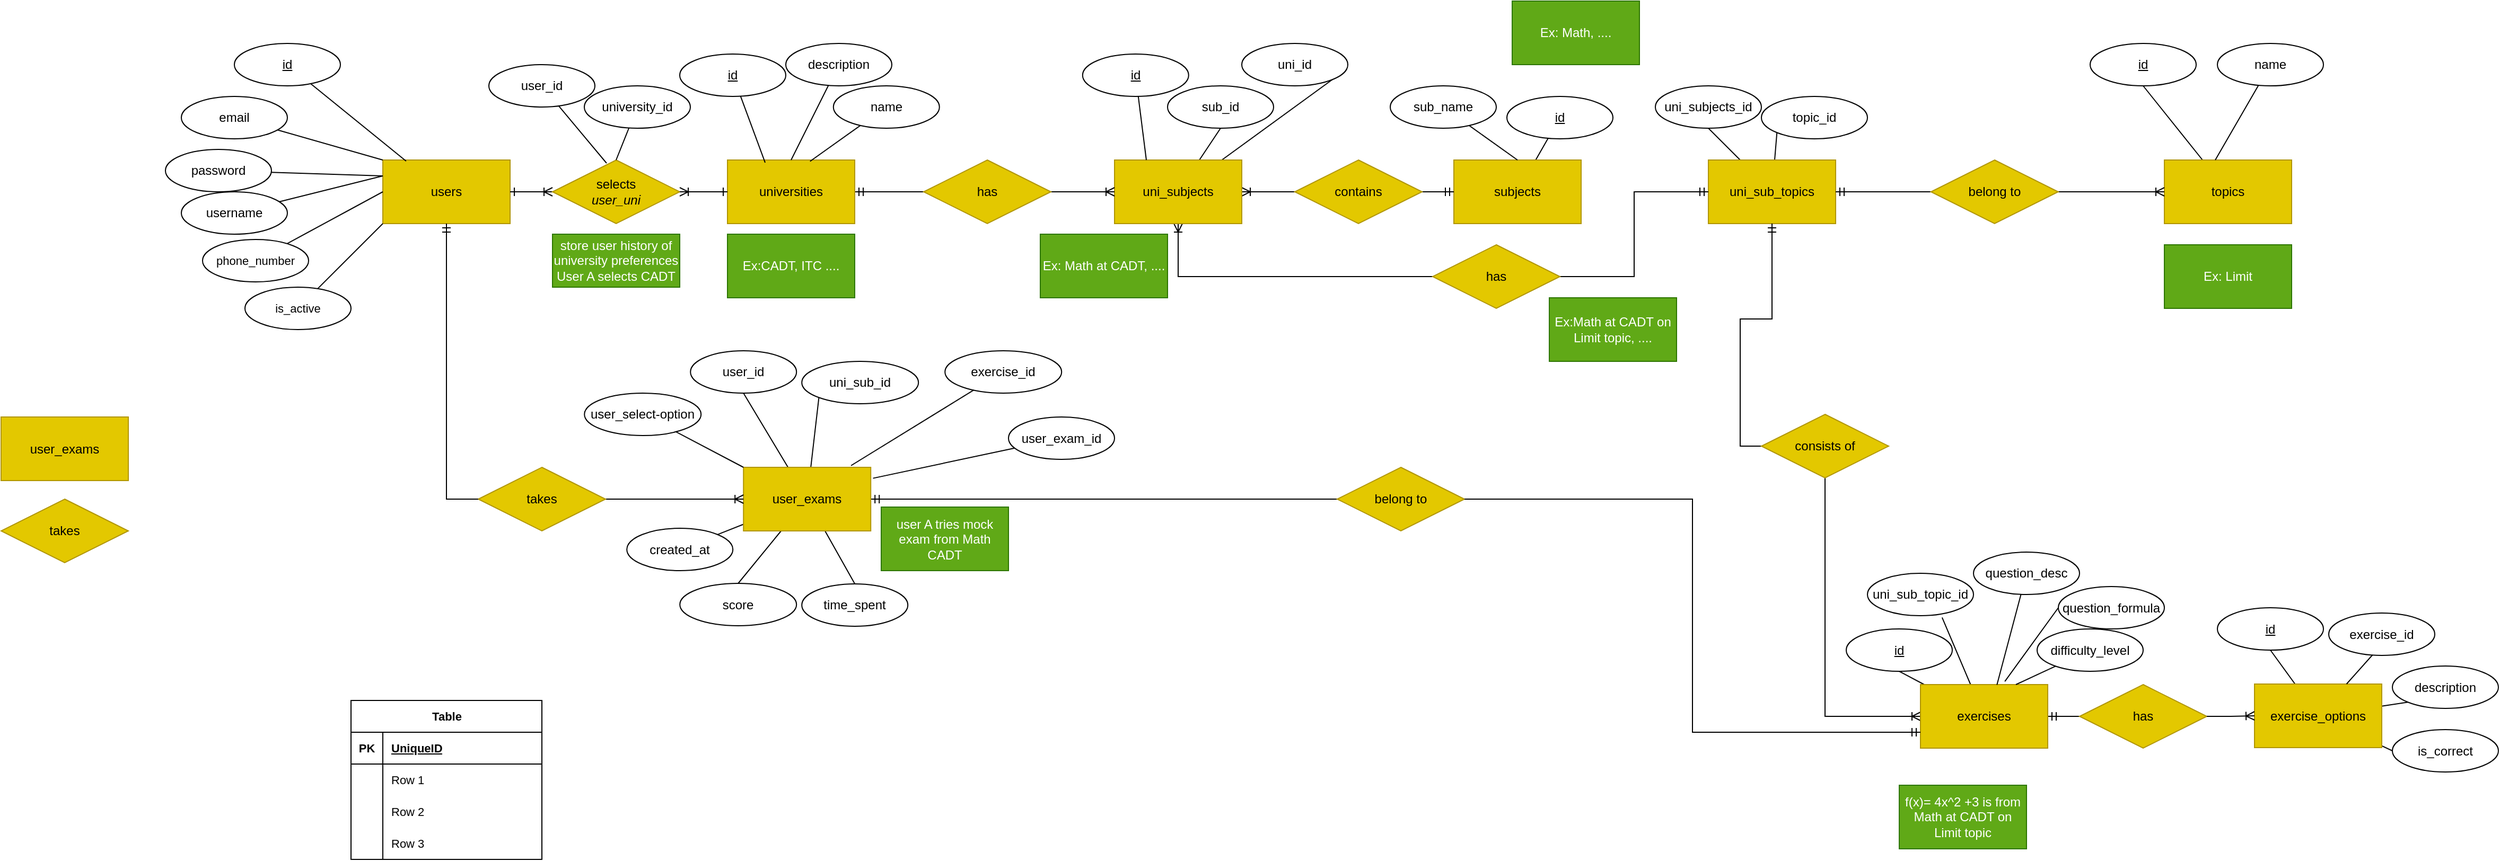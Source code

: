 <mxfile version="26.1.1">
  <diagram name="Page-1" id="yB2vBZzXFC-plw25RrgX">
    <mxGraphModel grid="1" page="1" gridSize="10" guides="1" tooltips="1" connect="1" arrows="1" fold="1" pageScale="1" pageWidth="850" pageHeight="1100" math="0" shadow="0">
      <root>
        <mxCell id="0" />
        <mxCell id="1" parent="0" />
        <mxCell id="V5lHKjBANtMKgaCOk_Js-1" style="edgeStyle=orthogonalEdgeStyle;shape=connector;rounded=0;orthogonalLoop=1;jettySize=auto;html=1;entryX=0;entryY=0.5;entryDx=0;entryDy=0;strokeColor=default;align=center;verticalAlign=middle;fontFamily=Helvetica;fontSize=11;fontColor=default;labelBackgroundColor=default;startFill=0;endArrow=none;startArrow=ERmandOne;" edge="1" parent="1" source="V5lHKjBANtMKgaCOk_Js-2" target="V5lHKjBANtMKgaCOk_Js-9">
          <mxGeometry relative="1" as="geometry" />
        </mxCell>
        <mxCell id="V5lHKjBANtMKgaCOk_Js-2" value="universities" style="rounded=0;whiteSpace=wrap;html=1;fillColor=#e3c800;fontColor=#000000;strokeColor=#B09500;" vertex="1" parent="1">
          <mxGeometry x="905" y="360" width="120" height="60" as="geometry" />
        </mxCell>
        <mxCell id="V5lHKjBANtMKgaCOk_Js-3" style="edgeStyle=orthogonalEdgeStyle;shape=connector;rounded=0;orthogonalLoop=1;jettySize=auto;html=1;entryX=0;entryY=0.5;entryDx=0;entryDy=0;strokeColor=default;align=center;verticalAlign=middle;fontFamily=Helvetica;fontSize=11;fontColor=default;labelBackgroundColor=default;startFill=0;endArrow=none;exitX=0.5;exitY=1;exitDx=0;exitDy=0;startArrow=ERoneToMany;" edge="1" parent="1" source="V5lHKjBANtMKgaCOk_Js-7" target="V5lHKjBANtMKgaCOk_Js-18">
          <mxGeometry relative="1" as="geometry">
            <Array as="points">
              <mxPoint x="1330" y="470" />
            </Array>
          </mxGeometry>
        </mxCell>
        <mxCell id="V5lHKjBANtMKgaCOk_Js-4" style="edgeStyle=orthogonalEdgeStyle;shape=connector;rounded=0;orthogonalLoop=1;jettySize=auto;html=1;entryX=0;entryY=0.5;entryDx=0;entryDy=0;strokeColor=default;align=center;verticalAlign=middle;fontFamily=Helvetica;fontSize=11;fontColor=default;labelBackgroundColor=default;startFill=0;endArrow=none;startArrow=ERoneToMany;" edge="1" parent="1" source="V5lHKjBANtMKgaCOk_Js-7" target="V5lHKjBANtMKgaCOk_Js-13">
          <mxGeometry relative="1" as="geometry" />
        </mxCell>
        <mxCell id="V5lHKjBANtMKgaCOk_Js-5" style="edgeStyle=none;shape=connector;rounded=0;orthogonalLoop=1;jettySize=auto;html=1;entryX=0.5;entryY=1;entryDx=0;entryDy=0;strokeColor=default;align=center;verticalAlign=middle;fontFamily=Helvetica;fontSize=11;fontColor=default;labelBackgroundColor=default;startFill=0;endArrow=none;" edge="1" parent="1" source="V5lHKjBANtMKgaCOk_Js-7" target="V5lHKjBANtMKgaCOk_Js-21">
          <mxGeometry relative="1" as="geometry" />
        </mxCell>
        <mxCell id="V5lHKjBANtMKgaCOk_Js-6" style="edgeStyle=none;shape=connector;rounded=0;orthogonalLoop=1;jettySize=auto;html=1;entryX=1;entryY=1;entryDx=0;entryDy=0;strokeColor=default;align=center;verticalAlign=middle;fontFamily=Helvetica;fontSize=11;fontColor=default;labelBackgroundColor=default;startFill=0;endArrow=none;" edge="1" parent="1" source="V5lHKjBANtMKgaCOk_Js-7" target="V5lHKjBANtMKgaCOk_Js-20">
          <mxGeometry relative="1" as="geometry" />
        </mxCell>
        <mxCell id="V5lHKjBANtMKgaCOk_Js-7" value="uni_subjects" style="rounded=0;whiteSpace=wrap;html=1;fillColor=#e3c800;fontColor=#000000;strokeColor=#B09500;" vertex="1" parent="1">
          <mxGeometry x="1270" y="360" width="120" height="60" as="geometry" />
        </mxCell>
        <mxCell id="V5lHKjBANtMKgaCOk_Js-8" style="edgeStyle=orthogonalEdgeStyle;shape=connector;rounded=0;orthogonalLoop=1;jettySize=auto;html=1;entryX=0;entryY=0.5;entryDx=0;entryDy=0;strokeColor=default;align=center;verticalAlign=middle;fontFamily=Helvetica;fontSize=11;fontColor=default;labelBackgroundColor=default;startFill=0;endArrow=ERoneToMany;endFill=0;" edge="1" parent="1" source="V5lHKjBANtMKgaCOk_Js-9" target="V5lHKjBANtMKgaCOk_Js-7">
          <mxGeometry relative="1" as="geometry" />
        </mxCell>
        <mxCell id="V5lHKjBANtMKgaCOk_Js-9" value="has" style="shape=rhombus;perimeter=rhombusPerimeter;whiteSpace=wrap;html=1;align=center;fillColor=#e3c800;fontColor=#000000;strokeColor=#B09500;" vertex="1" parent="1">
          <mxGeometry x="1090" y="360" width="120" height="60" as="geometry" />
        </mxCell>
        <mxCell id="V5lHKjBANtMKgaCOk_Js-10" style="rounded=0;orthogonalLoop=1;jettySize=auto;html=1;endArrow=none;startFill=0;" edge="1" parent="1" source="V5lHKjBANtMKgaCOk_Js-11" target="V5lHKjBANtMKgaCOk_Js-23">
          <mxGeometry relative="1" as="geometry" />
        </mxCell>
        <mxCell id="V5lHKjBANtMKgaCOk_Js-11" value="subjects" style="rounded=0;whiteSpace=wrap;html=1;fillColor=#e3c800;fontColor=#000000;strokeColor=#B09500;" vertex="1" parent="1">
          <mxGeometry x="1590" y="360" width="120" height="60" as="geometry" />
        </mxCell>
        <mxCell id="V5lHKjBANtMKgaCOk_Js-12" style="edgeStyle=orthogonalEdgeStyle;shape=connector;rounded=0;orthogonalLoop=1;jettySize=auto;html=1;entryX=0;entryY=0.5;entryDx=0;entryDy=0;strokeColor=default;align=center;verticalAlign=middle;fontFamily=Helvetica;fontSize=11;fontColor=default;labelBackgroundColor=default;startFill=0;endArrow=ERmandOne;endFill=0;" edge="1" parent="1" source="V5lHKjBANtMKgaCOk_Js-13" target="V5lHKjBANtMKgaCOk_Js-11">
          <mxGeometry relative="1" as="geometry" />
        </mxCell>
        <mxCell id="V5lHKjBANtMKgaCOk_Js-13" value="contains" style="shape=rhombus;perimeter=rhombusPerimeter;whiteSpace=wrap;html=1;align=center;fillColor=#e3c800;fontColor=#000000;strokeColor=#B09500;" vertex="1" parent="1">
          <mxGeometry x="1440" y="360" width="120" height="60" as="geometry" />
        </mxCell>
        <mxCell id="V5lHKjBANtMKgaCOk_Js-14" style="edgeStyle=none;shape=connector;rounded=0;orthogonalLoop=1;jettySize=auto;html=1;entryX=0.5;entryY=1;entryDx=0;entryDy=0;strokeColor=default;align=center;verticalAlign=middle;fontFamily=Helvetica;fontSize=11;fontColor=default;labelBackgroundColor=default;startFill=0;endArrow=none;" edge="1" parent="1" source="V5lHKjBANtMKgaCOk_Js-16" target="V5lHKjBANtMKgaCOk_Js-24">
          <mxGeometry relative="1" as="geometry" />
        </mxCell>
        <mxCell id="V5lHKjBANtMKgaCOk_Js-15" style="edgeStyle=none;shape=connector;rounded=0;orthogonalLoop=1;jettySize=auto;html=1;entryX=0;entryY=1;entryDx=0;entryDy=0;strokeColor=default;align=center;verticalAlign=middle;fontFamily=Helvetica;fontSize=11;fontColor=default;labelBackgroundColor=default;startFill=0;endArrow=none;" edge="1" parent="1" source="V5lHKjBANtMKgaCOk_Js-16" target="V5lHKjBANtMKgaCOk_Js-25">
          <mxGeometry relative="1" as="geometry" />
        </mxCell>
        <mxCell id="V5lHKjBANtMKgaCOk_Js-16" value="uni_sub_topics" style="rounded=0;whiteSpace=wrap;html=1;fillColor=#e3c800;fontColor=#000000;strokeColor=#B09500;" vertex="1" parent="1">
          <mxGeometry x="1830" y="360" width="120" height="60" as="geometry" />
        </mxCell>
        <mxCell id="V5lHKjBANtMKgaCOk_Js-17" style="edgeStyle=orthogonalEdgeStyle;shape=connector;rounded=0;orthogonalLoop=1;jettySize=auto;html=1;entryX=0;entryY=0.5;entryDx=0;entryDy=0;strokeColor=default;align=center;verticalAlign=middle;fontFamily=Helvetica;fontSize=11;fontColor=default;labelBackgroundColor=default;startFill=0;endArrow=ERmandOne;exitX=1;exitY=0.5;exitDx=0;exitDy=0;endFill=0;" edge="1" parent="1" source="V5lHKjBANtMKgaCOk_Js-18" target="V5lHKjBANtMKgaCOk_Js-16">
          <mxGeometry relative="1" as="geometry">
            <mxPoint x="1780" y="440" as="sourcePoint" />
          </mxGeometry>
        </mxCell>
        <mxCell id="V5lHKjBANtMKgaCOk_Js-18" value="has" style="shape=rhombus;perimeter=rhombusPerimeter;whiteSpace=wrap;html=1;align=center;fillColor=#e3c800;fontColor=#000000;strokeColor=#B09500;" vertex="1" parent="1">
          <mxGeometry x="1570" y="440" width="120" height="60" as="geometry" />
        </mxCell>
        <mxCell id="V5lHKjBANtMKgaCOk_Js-19" value="users" style="rounded=0;whiteSpace=wrap;html=1;fillColor=#e3c800;fontColor=#000000;strokeColor=#B09500;" vertex="1" parent="1">
          <mxGeometry x="580" y="360" width="120" height="60" as="geometry" />
        </mxCell>
        <mxCell id="V5lHKjBANtMKgaCOk_Js-20" value="uni_id" style="ellipse;whiteSpace=wrap;html=1;align=center;" vertex="1" parent="1">
          <mxGeometry x="1390" y="250" width="100" height="40" as="geometry" />
        </mxCell>
        <mxCell id="V5lHKjBANtMKgaCOk_Js-21" value="sub_id" style="ellipse;whiteSpace=wrap;html=1;align=center;" vertex="1" parent="1">
          <mxGeometry x="1320" y="290" width="100" height="40" as="geometry" />
        </mxCell>
        <mxCell id="V5lHKjBANtMKgaCOk_Js-22" value="Ex: Math, ...." style="rounded=0;whiteSpace=wrap;html=1;fillColor=#60a917;fontColor=#ffffff;strokeColor=#2D7600;" vertex="1" parent="1">
          <mxGeometry x="1645" y="210" width="120" height="60" as="geometry" />
        </mxCell>
        <mxCell id="V5lHKjBANtMKgaCOk_Js-23" value="id" style="ellipse;whiteSpace=wrap;html=1;align=center;fontStyle=4" vertex="1" parent="1">
          <mxGeometry x="1640" y="300" width="100" height="40" as="geometry" />
        </mxCell>
        <mxCell id="V5lHKjBANtMKgaCOk_Js-24" value="uni_subjects_id" style="ellipse;whiteSpace=wrap;html=1;align=center;" vertex="1" parent="1">
          <mxGeometry x="1780" y="290" width="100" height="40" as="geometry" />
        </mxCell>
        <mxCell id="V5lHKjBANtMKgaCOk_Js-25" value="topic_id" style="ellipse;whiteSpace=wrap;html=1;align=center;" vertex="1" parent="1">
          <mxGeometry x="1880" y="300" width="100" height="40" as="geometry" />
        </mxCell>
        <mxCell id="V5lHKjBANtMKgaCOk_Js-26" value="Ex: Math at CADT, ...." style="rounded=0;whiteSpace=wrap;html=1;fillColor=#60a917;fontColor=#ffffff;strokeColor=#2D7600;" vertex="1" parent="1">
          <mxGeometry x="1200" y="430" width="120" height="60" as="geometry" />
        </mxCell>
        <mxCell id="V5lHKjBANtMKgaCOk_Js-27" value="&lt;u&gt;id&lt;/u&gt;" style="ellipse;whiteSpace=wrap;html=1;align=center;" vertex="1" parent="1">
          <mxGeometry x="440" y="250" width="100" height="40" as="geometry" />
        </mxCell>
        <mxCell id="V5lHKjBANtMKgaCOk_Js-67" style="edgeStyle=none;shape=connector;rounded=0;orthogonalLoop=1;jettySize=auto;html=1;entryX=0;entryY=0;entryDx=0;entryDy=0;strokeColor=default;align=center;verticalAlign=middle;fontFamily=Helvetica;fontSize=11;fontColor=default;labelBackgroundColor=default;startFill=0;endArrow=none;" edge="1" parent="1" source="V5lHKjBANtMKgaCOk_Js-28" target="V5lHKjBANtMKgaCOk_Js-19">
          <mxGeometry relative="1" as="geometry" />
        </mxCell>
        <mxCell id="V5lHKjBANtMKgaCOk_Js-28" value="email" style="ellipse;whiteSpace=wrap;html=1;align=center;" vertex="1" parent="1">
          <mxGeometry x="390" y="300" width="100" height="40" as="geometry" />
        </mxCell>
        <mxCell id="V5lHKjBANtMKgaCOk_Js-66" style="edgeStyle=none;shape=connector;rounded=0;orthogonalLoop=1;jettySize=auto;html=1;entryX=0;entryY=0.25;entryDx=0;entryDy=0;strokeColor=default;align=center;verticalAlign=middle;fontFamily=Helvetica;fontSize=11;fontColor=default;labelBackgroundColor=default;startFill=0;endArrow=none;" edge="1" parent="1" source="V5lHKjBANtMKgaCOk_Js-29" target="V5lHKjBANtMKgaCOk_Js-19">
          <mxGeometry relative="1" as="geometry" />
        </mxCell>
        <mxCell id="V5lHKjBANtMKgaCOk_Js-29" value="password" style="ellipse;whiteSpace=wrap;html=1;align=center;" vertex="1" parent="1">
          <mxGeometry x="375" y="350" width="100" height="40" as="geometry" />
        </mxCell>
        <mxCell id="V5lHKjBANtMKgaCOk_Js-65" style="edgeStyle=none;shape=connector;rounded=0;orthogonalLoop=1;jettySize=auto;html=1;entryX=0;entryY=0.25;entryDx=0;entryDy=0;strokeColor=default;align=center;verticalAlign=middle;fontFamily=Helvetica;fontSize=11;fontColor=default;labelBackgroundColor=default;startFill=0;endArrow=none;" edge="1" parent="1" source="V5lHKjBANtMKgaCOk_Js-30" target="V5lHKjBANtMKgaCOk_Js-19">
          <mxGeometry relative="1" as="geometry" />
        </mxCell>
        <mxCell id="V5lHKjBANtMKgaCOk_Js-30" value="username" style="ellipse;whiteSpace=wrap;html=1;align=center;" vertex="1" parent="1">
          <mxGeometry x="390" y="390" width="100" height="40" as="geometry" />
        </mxCell>
        <mxCell id="V5lHKjBANtMKgaCOk_Js-64" style="edgeStyle=none;shape=connector;rounded=0;orthogonalLoop=1;jettySize=auto;html=1;entryX=0;entryY=0.5;entryDx=0;entryDy=0;strokeColor=default;align=center;verticalAlign=middle;fontFamily=Helvetica;fontSize=11;fontColor=default;labelBackgroundColor=default;startFill=0;endArrow=none;" edge="1" parent="1" source="V5lHKjBANtMKgaCOk_Js-31" target="V5lHKjBANtMKgaCOk_Js-19">
          <mxGeometry relative="1" as="geometry" />
        </mxCell>
        <mxCell id="V5lHKjBANtMKgaCOk_Js-31" value="phone_number" style="ellipse;whiteSpace=wrap;html=1;align=center;fontStyle=0;fontFamily=Helvetica;fontSize=11;fontColor=default;labelBackgroundColor=default;" vertex="1" parent="1">
          <mxGeometry x="410" y="435" width="100" height="40" as="geometry" />
        </mxCell>
        <mxCell id="V5lHKjBANtMKgaCOk_Js-32" value="id" style="ellipse;whiteSpace=wrap;html=1;align=center;fontStyle=4" vertex="1" parent="1">
          <mxGeometry x="860" y="260" width="100" height="40" as="geometry" />
        </mxCell>
        <mxCell id="V5lHKjBANtMKgaCOk_Js-33" style="edgeStyle=none;shape=connector;rounded=0;orthogonalLoop=1;jettySize=auto;html=1;entryX=0.296;entryY=0.04;entryDx=0;entryDy=0;entryPerimeter=0;strokeColor=default;align=center;verticalAlign=middle;fontFamily=Helvetica;fontSize=11;fontColor=default;labelBackgroundColor=default;startFill=0;endArrow=none;" edge="1" parent="1" source="V5lHKjBANtMKgaCOk_Js-32" target="V5lHKjBANtMKgaCOk_Js-2">
          <mxGeometry relative="1" as="geometry" />
        </mxCell>
        <mxCell id="V5lHKjBANtMKgaCOk_Js-34" value="name" style="ellipse;whiteSpace=wrap;html=1;align=center;" vertex="1" parent="1">
          <mxGeometry x="1004.89" y="290" width="100" height="40" as="geometry" />
        </mxCell>
        <mxCell id="V5lHKjBANtMKgaCOk_Js-35" style="edgeStyle=none;shape=connector;rounded=0;orthogonalLoop=1;jettySize=auto;html=1;entryX=0.649;entryY=0.021;entryDx=0;entryDy=0;entryPerimeter=0;strokeColor=default;align=center;verticalAlign=middle;fontFamily=Helvetica;fontSize=11;fontColor=default;labelBackgroundColor=default;startFill=0;endArrow=none;" edge="1" parent="1" source="V5lHKjBANtMKgaCOk_Js-34" target="V5lHKjBANtMKgaCOk_Js-2">
          <mxGeometry relative="1" as="geometry" />
        </mxCell>
        <mxCell id="V5lHKjBANtMKgaCOk_Js-36" style="edgeStyle=none;shape=connector;rounded=0;orthogonalLoop=1;jettySize=auto;html=1;entryX=0.5;entryY=0;entryDx=0;entryDy=0;strokeColor=default;align=center;verticalAlign=middle;fontFamily=Helvetica;fontSize=11;fontColor=default;labelBackgroundColor=default;startFill=0;endArrow=none;" edge="1" parent="1" source="V5lHKjBANtMKgaCOk_Js-37" target="V5lHKjBANtMKgaCOk_Js-2">
          <mxGeometry relative="1" as="geometry" />
        </mxCell>
        <mxCell id="V5lHKjBANtMKgaCOk_Js-37" value="description" style="ellipse;whiteSpace=wrap;html=1;align=center;" vertex="1" parent="1">
          <mxGeometry x="960" y="250" width="100" height="40" as="geometry" />
        </mxCell>
        <mxCell id="V5lHKjBANtMKgaCOk_Js-38" value="sub_name" style="ellipse;whiteSpace=wrap;html=1;align=center;" vertex="1" parent="1">
          <mxGeometry x="1530" y="290" width="100" height="40" as="geometry" />
        </mxCell>
        <mxCell id="V5lHKjBANtMKgaCOk_Js-39" style="edgeStyle=none;shape=connector;rounded=0;orthogonalLoop=1;jettySize=auto;html=1;entryX=0.5;entryY=0;entryDx=0;entryDy=0;strokeColor=default;align=center;verticalAlign=middle;fontFamily=Helvetica;fontSize=11;fontColor=default;labelBackgroundColor=default;startFill=0;endArrow=none;" edge="1" parent="1" source="V5lHKjBANtMKgaCOk_Js-38" target="V5lHKjBANtMKgaCOk_Js-11">
          <mxGeometry relative="1" as="geometry" />
        </mxCell>
        <mxCell id="V5lHKjBANtMKgaCOk_Js-40" value="Ex:CADT, ITC ...." style="rounded=0;whiteSpace=wrap;html=1;fillColor=#60a917;fontColor=#ffffff;strokeColor=#2D7600;" vertex="1" parent="1">
          <mxGeometry x="905" y="430" width="120" height="60" as="geometry" />
        </mxCell>
        <mxCell id="V5lHKjBANtMKgaCOk_Js-41" value="Ex:Math at CADT on Limit topic, ...." style="rounded=0;whiteSpace=wrap;html=1;fillColor=#60a917;fontColor=#ffffff;strokeColor=#2D7600;" vertex="1" parent="1">
          <mxGeometry x="1680" y="490" width="120" height="60" as="geometry" />
        </mxCell>
        <mxCell id="V5lHKjBANtMKgaCOk_Js-42" style="edgeStyle=none;shape=connector;rounded=0;orthogonalLoop=1;jettySize=auto;html=1;entryX=0.25;entryY=0;entryDx=0;entryDy=0;strokeColor=default;align=center;verticalAlign=middle;fontFamily=Helvetica;fontSize=11;fontColor=default;labelBackgroundColor=default;startFill=0;endArrow=none;" edge="1" parent="1" source="V5lHKjBANtMKgaCOk_Js-43" target="V5lHKjBANtMKgaCOk_Js-7">
          <mxGeometry relative="1" as="geometry" />
        </mxCell>
        <mxCell id="V5lHKjBANtMKgaCOk_Js-43" value="&lt;u&gt;id&lt;/u&gt;" style="ellipse;whiteSpace=wrap;html=1;align=center;" vertex="1" parent="1">
          <mxGeometry x="1239.89" y="260" width="100" height="40" as="geometry" />
        </mxCell>
        <mxCell id="V5lHKjBANtMKgaCOk_Js-44" style="edgeStyle=orthogonalEdgeStyle;rounded=0;orthogonalLoop=1;jettySize=auto;html=1;entryX=0;entryY=0.5;entryDx=0;entryDy=0;endArrow=ERoneToMany;startFill=0;endFill=0;startArrow=ERone;exitX=1;exitY=0.5;exitDx=0;exitDy=0;" edge="1" parent="1" source="V5lHKjBANtMKgaCOk_Js-19" target="V5lHKjBANtMKgaCOk_Js-45">
          <mxGeometry relative="1" as="geometry">
            <mxPoint x="710" y="355" as="sourcePoint" />
          </mxGeometry>
        </mxCell>
        <mxCell id="V5lHKjBANtMKgaCOk_Js-45" value="selects&lt;div&gt;&lt;i&gt;user_uni&lt;/i&gt;&lt;/div&gt;" style="shape=rhombus;perimeter=rhombusPerimeter;whiteSpace=wrap;html=1;align=center;fillColor=#e3c800;fontColor=#000000;strokeColor=#B09500;" vertex="1" parent="1">
          <mxGeometry x="740" y="360" width="120" height="60" as="geometry" />
        </mxCell>
        <mxCell id="V5lHKjBANtMKgaCOk_Js-46" style="edgeStyle=orthogonalEdgeStyle;rounded=0;orthogonalLoop=1;jettySize=auto;html=1;entryX=0;entryY=0.5;entryDx=0;entryDy=0;endArrow=ERone;startFill=0;exitX=1;exitY=0.5;exitDx=0;exitDy=0;startArrow=ERoneToMany;endFill=0;" edge="1" parent="1" source="V5lHKjBANtMKgaCOk_Js-45" target="V5lHKjBANtMKgaCOk_Js-2">
          <mxGeometry relative="1" as="geometry">
            <mxPoint x="660" y="395" as="sourcePoint" />
            <mxPoint x="900" y="355" as="targetPoint" />
          </mxGeometry>
        </mxCell>
        <mxCell id="V5lHKjBANtMKgaCOk_Js-47" value="user_id" style="ellipse;whiteSpace=wrap;html=1;align=center;fontStyle=0" vertex="1" parent="1">
          <mxGeometry x="680" y="270" width="100" height="40" as="geometry" />
        </mxCell>
        <mxCell id="V5lHKjBANtMKgaCOk_Js-61" style="edgeStyle=none;shape=connector;rounded=0;orthogonalLoop=1;jettySize=auto;html=1;entryX=0.5;entryY=0;entryDx=0;entryDy=0;strokeColor=default;align=center;verticalAlign=middle;fontFamily=Helvetica;fontSize=11;fontColor=default;labelBackgroundColor=default;startFill=0;endArrow=none;" edge="1" parent="1" source="V5lHKjBANtMKgaCOk_Js-48" target="V5lHKjBANtMKgaCOk_Js-45">
          <mxGeometry relative="1" as="geometry" />
        </mxCell>
        <mxCell id="V5lHKjBANtMKgaCOk_Js-48" value="university_id" style="ellipse;whiteSpace=wrap;html=1;align=center;" vertex="1" parent="1">
          <mxGeometry x="770" y="290" width="100" height="40" as="geometry" />
        </mxCell>
        <mxCell id="V5lHKjBANtMKgaCOk_Js-49" value="store user history of university preferences&lt;div&gt;User A selects CADT&lt;/div&gt;" style="rounded=0;whiteSpace=wrap;html=1;fillColor=#60a917;fontColor=#ffffff;strokeColor=#2D7600;" vertex="1" parent="1">
          <mxGeometry x="740" y="430" width="120" height="50" as="geometry" />
        </mxCell>
        <mxCell id="V5lHKjBANtMKgaCOk_Js-63" style="edgeStyle=none;shape=connector;rounded=0;orthogonalLoop=1;jettySize=auto;html=1;entryX=0;entryY=1;entryDx=0;entryDy=0;strokeColor=default;align=center;verticalAlign=middle;fontFamily=Helvetica;fontSize=11;fontColor=default;labelBackgroundColor=default;startFill=0;endArrow=none;" edge="1" parent="1" source="V5lHKjBANtMKgaCOk_Js-51" target="V5lHKjBANtMKgaCOk_Js-19">
          <mxGeometry relative="1" as="geometry" />
        </mxCell>
        <mxCell id="V5lHKjBANtMKgaCOk_Js-51" value="is_active" style="ellipse;whiteSpace=wrap;html=1;align=center;fontStyle=0;fontFamily=Helvetica;fontSize=11;fontColor=default;labelBackgroundColor=default;" vertex="1" parent="1">
          <mxGeometry x="450" y="480" width="100" height="40" as="geometry" />
        </mxCell>
        <mxCell id="V5lHKjBANtMKgaCOk_Js-52" style="edgeStyle=none;shape=connector;rounded=0;orthogonalLoop=1;jettySize=auto;html=1;entryX=0.5;entryY=1;entryDx=0;entryDy=0;strokeColor=default;align=center;verticalAlign=middle;fontFamily=Helvetica;fontSize=11;fontColor=default;labelBackgroundColor=default;startFill=0;endArrow=none;" edge="1" parent="1" source="V5lHKjBANtMKgaCOk_Js-53" target="V5lHKjBANtMKgaCOk_Js-58">
          <mxGeometry relative="1" as="geometry" />
        </mxCell>
        <mxCell id="V5lHKjBANtMKgaCOk_Js-53" value="topics" style="rounded=0;whiteSpace=wrap;html=1;fillColor=#e3c800;fontColor=#000000;strokeColor=#B09500;" vertex="1" parent="1">
          <mxGeometry x="2260" y="360" width="120" height="60" as="geometry" />
        </mxCell>
        <mxCell id="V5lHKjBANtMKgaCOk_Js-54" style="edgeStyle=orthogonalEdgeStyle;shape=connector;rounded=0;orthogonalLoop=1;jettySize=auto;html=1;entryX=0;entryY=0.5;entryDx=0;entryDy=0;strokeColor=default;align=center;verticalAlign=middle;fontFamily=Helvetica;fontSize=11;fontColor=default;labelBackgroundColor=default;startFill=0;endArrow=none;exitX=1;exitY=0.5;exitDx=0;exitDy=0;startArrow=ERmandOne;" edge="1" parent="1" source="V5lHKjBANtMKgaCOk_Js-16" target="V5lHKjBANtMKgaCOk_Js-56">
          <mxGeometry relative="1" as="geometry">
            <Array as="points" />
            <mxPoint x="1960" y="390" as="sourcePoint" />
          </mxGeometry>
        </mxCell>
        <mxCell id="V5lHKjBANtMKgaCOk_Js-55" style="edgeStyle=orthogonalEdgeStyle;shape=connector;rounded=0;orthogonalLoop=1;jettySize=auto;html=1;entryX=0;entryY=0.5;entryDx=0;entryDy=0;strokeColor=default;align=center;verticalAlign=middle;fontFamily=Helvetica;fontSize=11;fontColor=default;labelBackgroundColor=default;startFill=0;endArrow=ERoneToMany;endFill=0;" edge="1" parent="1" source="V5lHKjBANtMKgaCOk_Js-56" target="V5lHKjBANtMKgaCOk_Js-53">
          <mxGeometry relative="1" as="geometry" />
        </mxCell>
        <mxCell id="V5lHKjBANtMKgaCOk_Js-56" value="belong to" style="shape=rhombus;perimeter=rhombusPerimeter;whiteSpace=wrap;html=1;align=center;fillColor=#e3c800;fontColor=#000000;strokeColor=#B09500;" vertex="1" parent="1">
          <mxGeometry x="2039.89" y="360" width="120" height="60" as="geometry" />
        </mxCell>
        <mxCell id="V5lHKjBANtMKgaCOk_Js-57" value="Ex: Limit" style="rounded=0;whiteSpace=wrap;html=1;fillColor=#60a917;fontColor=#ffffff;strokeColor=#2D7600;" vertex="1" parent="1">
          <mxGeometry x="2260" y="440" width="120" height="60" as="geometry" />
        </mxCell>
        <mxCell id="V5lHKjBANtMKgaCOk_Js-58" value="id" style="ellipse;whiteSpace=wrap;html=1;align=center;fontStyle=4" vertex="1" parent="1">
          <mxGeometry x="2190" y="250" width="100" height="40" as="geometry" />
        </mxCell>
        <mxCell id="V5lHKjBANtMKgaCOk_Js-59" value="name" style="ellipse;whiteSpace=wrap;html=1;align=center;" vertex="1" parent="1">
          <mxGeometry x="2310" y="250" width="100" height="40" as="geometry" />
        </mxCell>
        <mxCell id="V5lHKjBANtMKgaCOk_Js-60" style="edgeStyle=none;shape=connector;rounded=0;orthogonalLoop=1;jettySize=auto;html=1;strokeColor=default;align=center;verticalAlign=middle;fontFamily=Helvetica;fontSize=11;fontColor=default;labelBackgroundColor=default;startFill=0;endArrow=none;" edge="1" parent="1" source="V5lHKjBANtMKgaCOk_Js-59">
          <mxGeometry relative="1" as="geometry">
            <mxPoint x="2308" y="360" as="targetPoint" />
          </mxGeometry>
        </mxCell>
        <mxCell id="V5lHKjBANtMKgaCOk_Js-62" style="edgeStyle=none;shape=connector;rounded=0;orthogonalLoop=1;jettySize=auto;html=1;entryX=0.425;entryY=0.05;entryDx=0;entryDy=0;entryPerimeter=0;strokeColor=default;align=center;verticalAlign=middle;fontFamily=Helvetica;fontSize=11;fontColor=default;labelBackgroundColor=default;startFill=0;endArrow=none;" edge="1" parent="1" source="V5lHKjBANtMKgaCOk_Js-47" target="V5lHKjBANtMKgaCOk_Js-45">
          <mxGeometry relative="1" as="geometry" />
        </mxCell>
        <mxCell id="V5lHKjBANtMKgaCOk_Js-68" style="edgeStyle=none;shape=connector;rounded=0;orthogonalLoop=1;jettySize=auto;html=1;entryX=0.183;entryY=0.017;entryDx=0;entryDy=0;entryPerimeter=0;strokeColor=default;align=center;verticalAlign=middle;fontFamily=Helvetica;fontSize=11;fontColor=default;labelBackgroundColor=default;startFill=0;endArrow=none;" edge="1" parent="1" source="V5lHKjBANtMKgaCOk_Js-27" target="V5lHKjBANtMKgaCOk_Js-19">
          <mxGeometry relative="1" as="geometry" />
        </mxCell>
        <mxCell id="V5lHKjBANtMKgaCOk_Js-69" value="Table" style="shape=table;startSize=30;container=1;collapsible=1;childLayout=tableLayout;fixedRows=1;rowLines=0;fontStyle=1;align=center;resizeLast=1;html=1;fontFamily=Helvetica;fontSize=11;fontColor=default;labelBackgroundColor=default;" vertex="1" parent="1">
          <mxGeometry x="550" y="870" width="180" height="150" as="geometry" />
        </mxCell>
        <mxCell id="V5lHKjBANtMKgaCOk_Js-70" value="" style="shape=tableRow;horizontal=0;startSize=0;swimlaneHead=0;swimlaneBody=0;fillColor=none;collapsible=0;dropTarget=0;points=[[0,0.5],[1,0.5]];portConstraint=eastwest;top=0;left=0;right=0;bottom=1;fontFamily=Helvetica;fontSize=11;fontColor=default;labelBackgroundColor=default;" vertex="1" parent="V5lHKjBANtMKgaCOk_Js-69">
          <mxGeometry y="30" width="180" height="30" as="geometry" />
        </mxCell>
        <mxCell id="V5lHKjBANtMKgaCOk_Js-71" value="PK" style="shape=partialRectangle;connectable=0;fillColor=none;top=0;left=0;bottom=0;right=0;fontStyle=1;overflow=hidden;whiteSpace=wrap;html=1;fontFamily=Helvetica;fontSize=11;fontColor=default;labelBackgroundColor=default;" vertex="1" parent="V5lHKjBANtMKgaCOk_Js-70">
          <mxGeometry width="30" height="30" as="geometry">
            <mxRectangle width="30" height="30" as="alternateBounds" />
          </mxGeometry>
        </mxCell>
        <mxCell id="V5lHKjBANtMKgaCOk_Js-72" value="UniqueID" style="shape=partialRectangle;connectable=0;fillColor=none;top=0;left=0;bottom=0;right=0;align=left;spacingLeft=6;fontStyle=5;overflow=hidden;whiteSpace=wrap;html=1;fontFamily=Helvetica;fontSize=11;fontColor=default;labelBackgroundColor=default;" vertex="1" parent="V5lHKjBANtMKgaCOk_Js-70">
          <mxGeometry x="30" width="150" height="30" as="geometry">
            <mxRectangle width="150" height="30" as="alternateBounds" />
          </mxGeometry>
        </mxCell>
        <mxCell id="V5lHKjBANtMKgaCOk_Js-73" value="" style="shape=tableRow;horizontal=0;startSize=0;swimlaneHead=0;swimlaneBody=0;fillColor=none;collapsible=0;dropTarget=0;points=[[0,0.5],[1,0.5]];portConstraint=eastwest;top=0;left=0;right=0;bottom=0;fontFamily=Helvetica;fontSize=11;fontColor=default;labelBackgroundColor=default;" vertex="1" parent="V5lHKjBANtMKgaCOk_Js-69">
          <mxGeometry y="60" width="180" height="30" as="geometry" />
        </mxCell>
        <mxCell id="V5lHKjBANtMKgaCOk_Js-74" value="" style="shape=partialRectangle;connectable=0;fillColor=none;top=0;left=0;bottom=0;right=0;editable=1;overflow=hidden;whiteSpace=wrap;html=1;fontFamily=Helvetica;fontSize=11;fontColor=default;labelBackgroundColor=default;" vertex="1" parent="V5lHKjBANtMKgaCOk_Js-73">
          <mxGeometry width="30" height="30" as="geometry">
            <mxRectangle width="30" height="30" as="alternateBounds" />
          </mxGeometry>
        </mxCell>
        <mxCell id="V5lHKjBANtMKgaCOk_Js-75" value="Row 1" style="shape=partialRectangle;connectable=0;fillColor=none;top=0;left=0;bottom=0;right=0;align=left;spacingLeft=6;overflow=hidden;whiteSpace=wrap;html=1;fontFamily=Helvetica;fontSize=11;fontColor=default;labelBackgroundColor=default;" vertex="1" parent="V5lHKjBANtMKgaCOk_Js-73">
          <mxGeometry x="30" width="150" height="30" as="geometry">
            <mxRectangle width="150" height="30" as="alternateBounds" />
          </mxGeometry>
        </mxCell>
        <mxCell id="V5lHKjBANtMKgaCOk_Js-76" value="" style="shape=tableRow;horizontal=0;startSize=0;swimlaneHead=0;swimlaneBody=0;fillColor=none;collapsible=0;dropTarget=0;points=[[0,0.5],[1,0.5]];portConstraint=eastwest;top=0;left=0;right=0;bottom=0;fontFamily=Helvetica;fontSize=11;fontColor=default;labelBackgroundColor=default;" vertex="1" parent="V5lHKjBANtMKgaCOk_Js-69">
          <mxGeometry y="90" width="180" height="30" as="geometry" />
        </mxCell>
        <mxCell id="V5lHKjBANtMKgaCOk_Js-77" value="" style="shape=partialRectangle;connectable=0;fillColor=none;top=0;left=0;bottom=0;right=0;editable=1;overflow=hidden;whiteSpace=wrap;html=1;fontFamily=Helvetica;fontSize=11;fontColor=default;labelBackgroundColor=default;" vertex="1" parent="V5lHKjBANtMKgaCOk_Js-76">
          <mxGeometry width="30" height="30" as="geometry">
            <mxRectangle width="30" height="30" as="alternateBounds" />
          </mxGeometry>
        </mxCell>
        <mxCell id="V5lHKjBANtMKgaCOk_Js-78" value="Row 2" style="shape=partialRectangle;connectable=0;fillColor=none;top=0;left=0;bottom=0;right=0;align=left;spacingLeft=6;overflow=hidden;whiteSpace=wrap;html=1;fontFamily=Helvetica;fontSize=11;fontColor=default;labelBackgroundColor=default;" vertex="1" parent="V5lHKjBANtMKgaCOk_Js-76">
          <mxGeometry x="30" width="150" height="30" as="geometry">
            <mxRectangle width="150" height="30" as="alternateBounds" />
          </mxGeometry>
        </mxCell>
        <mxCell id="V5lHKjBANtMKgaCOk_Js-79" value="" style="shape=tableRow;horizontal=0;startSize=0;swimlaneHead=0;swimlaneBody=0;fillColor=none;collapsible=0;dropTarget=0;points=[[0,0.5],[1,0.5]];portConstraint=eastwest;top=0;left=0;right=0;bottom=0;fontFamily=Helvetica;fontSize=11;fontColor=default;labelBackgroundColor=default;" vertex="1" parent="V5lHKjBANtMKgaCOk_Js-69">
          <mxGeometry y="120" width="180" height="30" as="geometry" />
        </mxCell>
        <mxCell id="V5lHKjBANtMKgaCOk_Js-80" value="" style="shape=partialRectangle;connectable=0;fillColor=none;top=0;left=0;bottom=0;right=0;editable=1;overflow=hidden;whiteSpace=wrap;html=1;fontFamily=Helvetica;fontSize=11;fontColor=default;labelBackgroundColor=default;" vertex="1" parent="V5lHKjBANtMKgaCOk_Js-79">
          <mxGeometry width="30" height="30" as="geometry">
            <mxRectangle width="30" height="30" as="alternateBounds" />
          </mxGeometry>
        </mxCell>
        <mxCell id="V5lHKjBANtMKgaCOk_Js-81" value="Row 3" style="shape=partialRectangle;connectable=0;fillColor=none;top=0;left=0;bottom=0;right=0;align=left;spacingLeft=6;overflow=hidden;whiteSpace=wrap;html=1;fontFamily=Helvetica;fontSize=11;fontColor=default;labelBackgroundColor=default;" vertex="1" parent="V5lHKjBANtMKgaCOk_Js-79">
          <mxGeometry x="30" width="150" height="30" as="geometry">
            <mxRectangle width="150" height="30" as="alternateBounds" />
          </mxGeometry>
        </mxCell>
        <mxCell id="V5lHKjBANtMKgaCOk_Js-82" value="takes" style="shape=rhombus;perimeter=rhombusPerimeter;whiteSpace=wrap;html=1;align=center;fillColor=#e3c800;fontColor=#000000;strokeColor=#B09500;" vertex="1" parent="1">
          <mxGeometry x="220" y="680" width="120" height="60" as="geometry" />
        </mxCell>
        <mxCell id="V5lHKjBANtMKgaCOk_Js-84" value="user_exams" style="rounded=0;whiteSpace=wrap;html=1;fillColor=#e3c800;fontColor=#000000;strokeColor=#B09500;" vertex="1" parent="1">
          <mxGeometry x="220" y="602.5" width="120" height="60" as="geometry" />
        </mxCell>
        <mxCell id="V5lHKjBANtMKgaCOk_Js-91" style="edgeStyle=orthogonalEdgeStyle;shape=connector;rounded=0;orthogonalLoop=1;jettySize=auto;html=1;strokeColor=default;align=center;verticalAlign=middle;fontFamily=Helvetica;fontSize=11;fontColor=default;labelBackgroundColor=default;startFill=0;endArrow=none;exitX=0.5;exitY=1;exitDx=0;exitDy=0;entryX=0;entryY=0.5;entryDx=0;entryDy=0;startArrow=ERmandOne;" edge="1" parent="1" source="V5lHKjBANtMKgaCOk_Js-16" target="V5lHKjBANtMKgaCOk_Js-96">
          <mxGeometry relative="1" as="geometry">
            <mxPoint x="1840" y="575" as="sourcePoint" />
          </mxGeometry>
        </mxCell>
        <mxCell id="V5lHKjBANtMKgaCOk_Js-95" style="edgeStyle=orthogonalEdgeStyle;shape=connector;rounded=0;orthogonalLoop=1;jettySize=auto;html=1;entryX=0;entryY=0.5;entryDx=0;entryDy=0;strokeColor=default;align=center;verticalAlign=middle;fontFamily=Helvetica;fontSize=11;fontColor=default;labelBackgroundColor=default;startFill=0;endArrow=ERoneToMany;endFill=0;exitX=0.5;exitY=1;exitDx=0;exitDy=0;" edge="1" parent="1" source="V5lHKjBANtMKgaCOk_Js-96" target="hqT6n0vFs8RyE5XQDCDd-66">
          <mxGeometry relative="1" as="geometry">
            <mxPoint x="2110" y="790" as="targetPoint" />
          </mxGeometry>
        </mxCell>
        <mxCell id="V5lHKjBANtMKgaCOk_Js-96" value="consists of" style="shape=rhombus;perimeter=rhombusPerimeter;whiteSpace=wrap;html=1;align=center;fillColor=#e3c800;fontColor=#000000;strokeColor=#B09500;" vertex="1" parent="1">
          <mxGeometry x="1880" y="600" width="120" height="60" as="geometry" />
        </mxCell>
        <mxCell id="hqT6n0vFs8RyE5XQDCDd-18" style="edgeStyle=orthogonalEdgeStyle;shape=connector;rounded=0;orthogonalLoop=1;jettySize=auto;html=1;entryX=0;entryY=0.5;entryDx=0;entryDy=0;strokeColor=default;align=center;verticalAlign=middle;fontFamily=Helvetica;fontSize=11;fontColor=default;labelBackgroundColor=default;startFill=0;endArrow=none;startArrow=ERmandOne;" edge="1" parent="1" source="hqT6n0vFs8RyE5XQDCDd-24" target="hqT6n0vFs8RyE5XQDCDd-91">
          <mxGeometry relative="1" as="geometry">
            <mxPoint x="1190.11" y="680.5" as="targetPoint" />
          </mxGeometry>
        </mxCell>
        <mxCell id="hqT6n0vFs8RyE5XQDCDd-19" style="edgeStyle=none;shape=connector;rounded=0;orthogonalLoop=1;jettySize=auto;html=1;entryX=0.5;entryY=1;entryDx=0;entryDy=0;strokeColor=default;align=center;verticalAlign=middle;fontFamily=Helvetica;fontSize=11;fontColor=default;labelBackgroundColor=default;startFill=0;endArrow=none;" edge="1" parent="1" source="hqT6n0vFs8RyE5XQDCDd-24" target="hqT6n0vFs8RyE5XQDCDd-27">
          <mxGeometry relative="1" as="geometry" />
        </mxCell>
        <mxCell id="hqT6n0vFs8RyE5XQDCDd-20" style="edgeStyle=none;shape=connector;rounded=0;orthogonalLoop=1;jettySize=auto;html=1;entryX=0;entryY=1;entryDx=0;entryDy=0;strokeColor=default;align=center;verticalAlign=middle;fontFamily=Helvetica;fontSize=11;fontColor=default;labelBackgroundColor=default;startFill=0;endArrow=none;" edge="1" parent="1" source="hqT6n0vFs8RyE5XQDCDd-24" target="hqT6n0vFs8RyE5XQDCDd-28">
          <mxGeometry relative="1" as="geometry" />
        </mxCell>
        <mxCell id="hqT6n0vFs8RyE5XQDCDd-21" style="edgeStyle=none;shape=connector;rounded=0;orthogonalLoop=1;jettySize=auto;html=1;entryX=0.5;entryY=0;entryDx=0;entryDy=0;strokeColor=default;align=center;verticalAlign=middle;fontFamily=Helvetica;fontSize=11;fontColor=default;labelBackgroundColor=default;startFill=0;endArrow=none;" edge="1" parent="1" source="hqT6n0vFs8RyE5XQDCDd-24" target="hqT6n0vFs8RyE5XQDCDd-30">
          <mxGeometry relative="1" as="geometry" />
        </mxCell>
        <mxCell id="hqT6n0vFs8RyE5XQDCDd-22" style="edgeStyle=none;shape=connector;rounded=0;orthogonalLoop=1;jettySize=auto;html=1;entryX=0.5;entryY=0;entryDx=0;entryDy=0;strokeColor=default;align=center;verticalAlign=middle;fontFamily=Helvetica;fontSize=11;fontColor=default;labelBackgroundColor=default;startFill=0;endArrow=none;" edge="1" parent="1" source="hqT6n0vFs8RyE5XQDCDd-24" target="hqT6n0vFs8RyE5XQDCDd-31">
          <mxGeometry relative="1" as="geometry" />
        </mxCell>
        <mxCell id="hqT6n0vFs8RyE5XQDCDd-23" style="edgeStyle=none;shape=connector;rounded=0;orthogonalLoop=1;jettySize=auto;html=1;strokeColor=default;align=center;verticalAlign=middle;fontFamily=Helvetica;fontSize=11;fontColor=default;labelBackgroundColor=default;startFill=0;endArrow=none;" edge="1" parent="1" source="hqT6n0vFs8RyE5XQDCDd-24" target="hqT6n0vFs8RyE5XQDCDd-32">
          <mxGeometry relative="1" as="geometry" />
        </mxCell>
        <mxCell id="hqT6n0vFs8RyE5XQDCDd-24" value="user_exams" style="rounded=0;whiteSpace=wrap;html=1;fillColor=#e3c800;fontColor=#000000;strokeColor=#B09500;" vertex="1" parent="1">
          <mxGeometry x="920.11" y="650" width="120" height="60" as="geometry" />
        </mxCell>
        <mxCell id="hqT6n0vFs8RyE5XQDCDd-25" style="edgeStyle=orthogonalEdgeStyle;shape=connector;rounded=0;orthogonalLoop=1;jettySize=auto;html=1;entryX=0;entryY=0.5;entryDx=0;entryDy=0;strokeColor=default;align=center;verticalAlign=middle;fontFamily=Helvetica;fontSize=11;fontColor=default;labelBackgroundColor=default;startFill=0;endArrow=ERoneToMany;endFill=0;exitX=1;exitY=0.5;exitDx=0;exitDy=0;" edge="1" parent="1" source="hqT6n0vFs8RyE5XQDCDd-26" target="hqT6n0vFs8RyE5XQDCDd-24">
          <mxGeometry relative="1" as="geometry">
            <mxPoint x="860.11" y="680" as="sourcePoint" />
          </mxGeometry>
        </mxCell>
        <mxCell id="hqT6n0vFs8RyE5XQDCDd-26" value="takes" style="shape=rhombus;perimeter=rhombusPerimeter;whiteSpace=wrap;html=1;align=center;fillColor=#e3c800;fontColor=#000000;strokeColor=#B09500;" vertex="1" parent="1">
          <mxGeometry x="670" y="650" width="120" height="60" as="geometry" />
        </mxCell>
        <mxCell id="hqT6n0vFs8RyE5XQDCDd-27" value="user_id" style="ellipse;whiteSpace=wrap;html=1;align=center;" vertex="1" parent="1">
          <mxGeometry x="870.11" y="540" width="100" height="40" as="geometry" />
        </mxCell>
        <mxCell id="hqT6n0vFs8RyE5XQDCDd-28" value="uni_sub_id" style="ellipse;whiteSpace=wrap;html=1;align=center;" vertex="1" parent="1">
          <mxGeometry x="975.11" y="550" width="110" height="40" as="geometry" />
        </mxCell>
        <mxCell id="hqT6n0vFs8RyE5XQDCDd-29" value="user A tries mock exam from Math CADT" style="rounded=0;whiteSpace=wrap;html=1;fillColor=#60a917;fontColor=#ffffff;strokeColor=#2D7600;" vertex="1" parent="1">
          <mxGeometry x="1050.0" y="687.5" width="120" height="60" as="geometry" />
        </mxCell>
        <mxCell id="hqT6n0vFs8RyE5XQDCDd-30" value="score" style="ellipse;whiteSpace=wrap;html=1;align=center;" vertex="1" parent="1">
          <mxGeometry x="860.11" y="759.5" width="110" height="40" as="geometry" />
        </mxCell>
        <mxCell id="hqT6n0vFs8RyE5XQDCDd-31" value="time_spent" style="ellipse;whiteSpace=wrap;html=1;align=center;" vertex="1" parent="1">
          <mxGeometry x="975.11" y="760" width="100" height="40" as="geometry" />
        </mxCell>
        <mxCell id="hqT6n0vFs8RyE5XQDCDd-32" value="created_at" style="ellipse;whiteSpace=wrap;html=1;align=center;" vertex="1" parent="1">
          <mxGeometry x="810.11" y="707.5" width="100" height="40" as="geometry" />
        </mxCell>
        <mxCell id="hqT6n0vFs8RyE5XQDCDd-33" value="exercise_id" style="ellipse;whiteSpace=wrap;html=1;align=center;" vertex="1" parent="1">
          <mxGeometry x="1110.11" y="540" width="110" height="40" as="geometry" />
        </mxCell>
        <mxCell id="hqT6n0vFs8RyE5XQDCDd-37" style="edgeStyle=none;shape=connector;rounded=0;orthogonalLoop=1;jettySize=auto;html=1;entryX=0;entryY=0;entryDx=0;entryDy=0;strokeColor=default;align=center;verticalAlign=middle;fontFamily=Helvetica;fontSize=11;fontColor=default;labelBackgroundColor=default;startFill=0;endArrow=none;" edge="1" parent="1" source="hqT6n0vFs8RyE5XQDCDd-34" target="hqT6n0vFs8RyE5XQDCDd-24">
          <mxGeometry relative="1" as="geometry" />
        </mxCell>
        <mxCell id="hqT6n0vFs8RyE5XQDCDd-34" value="user_select-option" style="ellipse;whiteSpace=wrap;html=1;align=center;" vertex="1" parent="1">
          <mxGeometry x="770.11" y="580" width="110" height="40" as="geometry" />
        </mxCell>
        <mxCell id="hqT6n0vFs8RyE5XQDCDd-38" style="edgeStyle=none;shape=connector;rounded=0;orthogonalLoop=1;jettySize=auto;html=1;entryX=0.845;entryY=-0.027;entryDx=0;entryDy=0;entryPerimeter=0;strokeColor=default;align=center;verticalAlign=middle;fontFamily=Helvetica;fontSize=11;fontColor=default;labelBackgroundColor=default;startFill=0;endArrow=none;" edge="1" parent="1" source="hqT6n0vFs8RyE5XQDCDd-33" target="hqT6n0vFs8RyE5XQDCDd-24">
          <mxGeometry relative="1" as="geometry" />
        </mxCell>
        <mxCell id="hqT6n0vFs8RyE5XQDCDd-63" style="edgeStyle=orthogonalEdgeStyle;shape=connector;rounded=0;orthogonalLoop=1;jettySize=auto;html=1;entryX=0;entryY=0.5;entryDx=0;entryDy=0;strokeColor=default;align=center;verticalAlign=middle;fontFamily=Helvetica;fontSize=11;fontColor=default;labelBackgroundColor=default;startFill=0;endArrow=none;startArrow=ERmandOne;" edge="1" parent="1" source="hqT6n0vFs8RyE5XQDCDd-66" target="hqT6n0vFs8RyE5XQDCDd-67">
          <mxGeometry relative="1" as="geometry" />
        </mxCell>
        <mxCell id="hqT6n0vFs8RyE5XQDCDd-64" style="edgeStyle=none;shape=connector;rounded=0;orthogonalLoop=1;jettySize=auto;html=1;entryX=0.5;entryY=1;entryDx=0;entryDy=0;strokeColor=default;align=center;verticalAlign=middle;fontFamily=Helvetica;fontSize=11;fontColor=default;labelBackgroundColor=default;startFill=0;endArrow=none;" edge="1" parent="1" source="hqT6n0vFs8RyE5XQDCDd-66" target="hqT6n0vFs8RyE5XQDCDd-68">
          <mxGeometry relative="1" as="geometry" />
        </mxCell>
        <mxCell id="hqT6n0vFs8RyE5XQDCDd-65" style="edgeStyle=none;shape=connector;rounded=0;orthogonalLoop=1;jettySize=auto;html=1;entryX=0.704;entryY=1.043;entryDx=0;entryDy=0;strokeColor=default;align=center;verticalAlign=middle;fontFamily=Helvetica;fontSize=11;fontColor=default;labelBackgroundColor=default;startFill=0;endArrow=none;entryPerimeter=0;" edge="1" parent="1" source="hqT6n0vFs8RyE5XQDCDd-66" target="hqT6n0vFs8RyE5XQDCDd-69">
          <mxGeometry relative="1" as="geometry" />
        </mxCell>
        <mxCell id="hqT6n0vFs8RyE5XQDCDd-66" value="exercises" style="rounded=0;whiteSpace=wrap;html=1;fillColor=#e3c800;fontColor=#000000;strokeColor=#B09500;" vertex="1" parent="1">
          <mxGeometry x="2030" y="855" width="120" height="60" as="geometry" />
        </mxCell>
        <mxCell id="hqT6n0vFs8RyE5XQDCDd-67" value="has" style="shape=rhombus;perimeter=rhombusPerimeter;whiteSpace=wrap;html=1;align=center;fillColor=#e3c800;fontColor=#000000;strokeColor=#B09500;" vertex="1" parent="1">
          <mxGeometry x="2180" y="855" width="120" height="60" as="geometry" />
        </mxCell>
        <mxCell id="hqT6n0vFs8RyE5XQDCDd-68" value="id" style="ellipse;whiteSpace=wrap;html=1;align=center;fontStyle=4" vertex="1" parent="1">
          <mxGeometry x="1960" y="802.5" width="100" height="40" as="geometry" />
        </mxCell>
        <mxCell id="hqT6n0vFs8RyE5XQDCDd-69" value="uni_sub_topic_id" style="ellipse;whiteSpace=wrap;html=1;align=center;" vertex="1" parent="1">
          <mxGeometry x="1980" y="750" width="100" height="40" as="geometry" />
        </mxCell>
        <mxCell id="hqT6n0vFs8RyE5XQDCDd-70" value="f(x)= 4x^2 +3 is from Math at CADT on Limit topic" style="rounded=0;whiteSpace=wrap;html=1;fillColor=#60a917;fontColor=#ffffff;strokeColor=#2D7600;" vertex="1" parent="1">
          <mxGeometry x="2010" y="950" width="120" height="60" as="geometry" />
        </mxCell>
        <mxCell id="hqT6n0vFs8RyE5XQDCDd-71" style="edgeStyle=none;shape=connector;rounded=0;orthogonalLoop=1;jettySize=auto;html=1;entryX=0;entryY=1;entryDx=0;entryDy=0;strokeColor=default;align=center;verticalAlign=middle;fontFamily=Helvetica;fontSize=11;fontColor=default;labelBackgroundColor=default;endArrow=none;" edge="1" parent="1" source="hqT6n0vFs8RyE5XQDCDd-74" target="hqT6n0vFs8RyE5XQDCDd-76">
          <mxGeometry relative="1" as="geometry" />
        </mxCell>
        <mxCell id="hqT6n0vFs8RyE5XQDCDd-72" style="edgeStyle=none;shape=connector;rounded=0;orthogonalLoop=1;jettySize=auto;html=1;entryX=0;entryY=0.5;entryDx=0;entryDy=0;strokeColor=default;align=center;verticalAlign=middle;fontFamily=Helvetica;fontSize=11;fontColor=default;labelBackgroundColor=default;endArrow=none;" edge="1" parent="1" source="hqT6n0vFs8RyE5XQDCDd-74" target="hqT6n0vFs8RyE5XQDCDd-78">
          <mxGeometry relative="1" as="geometry" />
        </mxCell>
        <mxCell id="hqT6n0vFs8RyE5XQDCDd-73" style="edgeStyle=none;shape=connector;rounded=0;orthogonalLoop=1;jettySize=auto;html=1;entryX=0.5;entryY=1;entryDx=0;entryDy=0;strokeColor=default;align=center;verticalAlign=middle;fontFamily=Helvetica;fontSize=11;fontColor=default;labelBackgroundColor=default;endArrow=none;" edge="1" parent="1" source="hqT6n0vFs8RyE5XQDCDd-74" target="hqT6n0vFs8RyE5XQDCDd-77">
          <mxGeometry relative="1" as="geometry" />
        </mxCell>
        <mxCell id="hqT6n0vFs8RyE5XQDCDd-74" value="exercise_options" style="rounded=0;whiteSpace=wrap;html=1;fillColor=#e3c800;fontColor=#000000;strokeColor=#B09500;" vertex="1" parent="1">
          <mxGeometry x="2345" y="854.5" width="120" height="60" as="geometry" />
        </mxCell>
        <mxCell id="hqT6n0vFs8RyE5XQDCDd-75" style="edgeStyle=orthogonalEdgeStyle;rounded=0;orthogonalLoop=1;jettySize=auto;html=1;entryX=0;entryY=0.5;entryDx=0;entryDy=0;endArrow=ERoneToMany;endFill=0;exitX=1;exitY=0.5;exitDx=0;exitDy=0;" edge="1" parent="1" source="hqT6n0vFs8RyE5XQDCDd-67" target="hqT6n0vFs8RyE5XQDCDd-74">
          <mxGeometry relative="1" as="geometry">
            <mxPoint x="2570" y="820" as="sourcePoint" />
          </mxGeometry>
        </mxCell>
        <mxCell id="hqT6n0vFs8RyE5XQDCDd-76" value="description" style="ellipse;whiteSpace=wrap;html=1;align=center;" vertex="1" parent="1">
          <mxGeometry x="2475" y="837.5" width="100" height="40" as="geometry" />
        </mxCell>
        <mxCell id="hqT6n0vFs8RyE5XQDCDd-77" value="&lt;u&gt;id&lt;/u&gt;" style="ellipse;whiteSpace=wrap;html=1;align=center;" vertex="1" parent="1">
          <mxGeometry x="2310" y="782.5" width="100" height="40" as="geometry" />
        </mxCell>
        <mxCell id="hqT6n0vFs8RyE5XQDCDd-78" value="is_correct" style="ellipse;whiteSpace=wrap;html=1;align=center;" vertex="1" parent="1">
          <mxGeometry x="2475" y="897.5" width="100" height="40" as="geometry" />
        </mxCell>
        <mxCell id="hqT6n0vFs8RyE5XQDCDd-79" value="exercise_id" style="ellipse;whiteSpace=wrap;html=1;align=center;" vertex="1" parent="1">
          <mxGeometry x="2415" y="787.5" width="100" height="40" as="geometry" />
        </mxCell>
        <mxCell id="hqT6n0vFs8RyE5XQDCDd-80" style="edgeStyle=none;shape=connector;rounded=0;orthogonalLoop=1;jettySize=auto;html=1;entryX=0.413;entryY=0.988;entryDx=0;entryDy=0;entryPerimeter=0;strokeColor=default;align=center;verticalAlign=middle;fontFamily=Helvetica;fontSize=11;fontColor=default;labelBackgroundColor=default;endArrow=none;" edge="1" parent="1" source="hqT6n0vFs8RyE5XQDCDd-74" target="hqT6n0vFs8RyE5XQDCDd-79">
          <mxGeometry relative="1" as="geometry" />
        </mxCell>
        <mxCell id="hqT6n0vFs8RyE5XQDCDd-81" style="edgeStyle=none;shape=connector;rounded=0;orthogonalLoop=1;jettySize=auto;html=1;entryX=0;entryY=0.5;entryDx=0;entryDy=0;strokeColor=default;align=center;verticalAlign=middle;fontFamily=Helvetica;fontSize=11;fontColor=default;labelBackgroundColor=default;endArrow=none;exitX=0.663;exitY=-0.049;exitDx=0;exitDy=0;exitPerimeter=0;" edge="1" parent="1" source="hqT6n0vFs8RyE5XQDCDd-66" target="hqT6n0vFs8RyE5XQDCDd-83">
          <mxGeometry relative="1" as="geometry">
            <mxPoint x="2205" y="774" as="sourcePoint" />
          </mxGeometry>
        </mxCell>
        <mxCell id="hqT6n0vFs8RyE5XQDCDd-82" value="question_desc" style="ellipse;whiteSpace=wrap;html=1;align=center;" vertex="1" parent="1">
          <mxGeometry x="2080" y="730" width="100" height="40" as="geometry" />
        </mxCell>
        <mxCell id="hqT6n0vFs8RyE5XQDCDd-83" value="question_formula" style="ellipse;whiteSpace=wrap;html=1;align=center;" vertex="1" parent="1">
          <mxGeometry x="2160" y="762.5" width="100" height="40" as="geometry" />
        </mxCell>
        <mxCell id="hqT6n0vFs8RyE5XQDCDd-84" style="edgeStyle=none;shape=connector;rounded=0;orthogonalLoop=1;jettySize=auto;html=1;entryX=0.601;entryY=0.004;entryDx=0;entryDy=0;entryPerimeter=0;strokeColor=default;align=center;verticalAlign=middle;fontFamily=Helvetica;fontSize=11;fontColor=default;labelBackgroundColor=default;startFill=0;endArrow=none;" edge="1" parent="1" source="hqT6n0vFs8RyE5XQDCDd-82" target="hqT6n0vFs8RyE5XQDCDd-66">
          <mxGeometry relative="1" as="geometry" />
        </mxCell>
        <mxCell id="hqT6n0vFs8RyE5XQDCDd-85" value="difficulty_level" style="ellipse;whiteSpace=wrap;html=1;align=center;" vertex="1" parent="1">
          <mxGeometry x="2140" y="802.5" width="100" height="40" as="geometry" />
        </mxCell>
        <mxCell id="hqT6n0vFs8RyE5XQDCDd-86" style="edgeStyle=none;shape=connector;rounded=0;orthogonalLoop=1;jettySize=auto;html=1;entryX=0.75;entryY=0;entryDx=0;entryDy=0;strokeColor=default;align=center;verticalAlign=middle;fontFamily=Helvetica;fontSize=11;fontColor=default;labelBackgroundColor=default;startFill=0;endArrow=none;" edge="1" parent="1" source="hqT6n0vFs8RyE5XQDCDd-85" target="hqT6n0vFs8RyE5XQDCDd-66">
          <mxGeometry relative="1" as="geometry" />
        </mxCell>
        <mxCell id="hqT6n0vFs8RyE5XQDCDd-87" value="user_exam_id" style="ellipse;whiteSpace=wrap;html=1;align=center;" vertex="1" parent="1">
          <mxGeometry x="1170" y="602.5" width="100" height="40" as="geometry" />
        </mxCell>
        <mxCell id="hqT6n0vFs8RyE5XQDCDd-88" style="edgeStyle=none;shape=connector;rounded=0;orthogonalLoop=1;jettySize=auto;html=1;entryX=1.018;entryY=0.172;entryDx=0;entryDy=0;entryPerimeter=0;strokeColor=default;align=center;verticalAlign=middle;fontFamily=Helvetica;fontSize=11;fontColor=default;labelBackgroundColor=default;startFill=0;endArrow=none;" edge="1" parent="1" source="hqT6n0vFs8RyE5XQDCDd-87" target="hqT6n0vFs8RyE5XQDCDd-24">
          <mxGeometry relative="1" as="geometry" />
        </mxCell>
        <mxCell id="hqT6n0vFs8RyE5XQDCDd-90" style="edgeStyle=orthogonalEdgeStyle;shape=connector;rounded=0;orthogonalLoop=1;jettySize=auto;html=1;entryX=0;entryY=0.5;entryDx=0;entryDy=0;strokeColor=default;align=center;verticalAlign=middle;fontFamily=Helvetica;fontSize=11;fontColor=default;labelBackgroundColor=default;startFill=0;endArrow=none;startArrow=ERmandOne;" edge="1" parent="1" source="V5lHKjBANtMKgaCOk_Js-19" target="hqT6n0vFs8RyE5XQDCDd-26">
          <mxGeometry relative="1" as="geometry">
            <mxPoint x="570" y="630" as="sourcePoint" />
            <mxPoint x="590" y="828" as="targetPoint" />
          </mxGeometry>
        </mxCell>
        <mxCell id="hqT6n0vFs8RyE5XQDCDd-91" value="belong to" style="shape=rhombus;perimeter=rhombusPerimeter;whiteSpace=wrap;html=1;align=center;fillColor=#e3c800;fontColor=#000000;strokeColor=#B09500;" vertex="1" parent="1">
          <mxGeometry x="1480" y="650" width="120" height="60" as="geometry" />
        </mxCell>
        <mxCell id="hqT6n0vFs8RyE5XQDCDd-93" style="edgeStyle=orthogonalEdgeStyle;shape=connector;rounded=0;orthogonalLoop=1;jettySize=auto;html=1;entryX=0;entryY=0.75;entryDx=0;entryDy=0;strokeColor=default;align=center;verticalAlign=middle;fontFamily=Helvetica;fontSize=11;fontColor=default;labelBackgroundColor=default;startFill=0;endArrow=ERmandOne;endFill=0;exitX=1;exitY=0.5;exitDx=0;exitDy=0;" edge="1" parent="1" source="hqT6n0vFs8RyE5XQDCDd-91" target="hqT6n0vFs8RyE5XQDCDd-66">
          <mxGeometry relative="1" as="geometry">
            <mxPoint x="1700" y="720" as="sourcePoint" />
            <mxPoint x="1980" y="678" as="targetPoint" />
          </mxGeometry>
        </mxCell>
      </root>
    </mxGraphModel>
  </diagram>
</mxfile>
